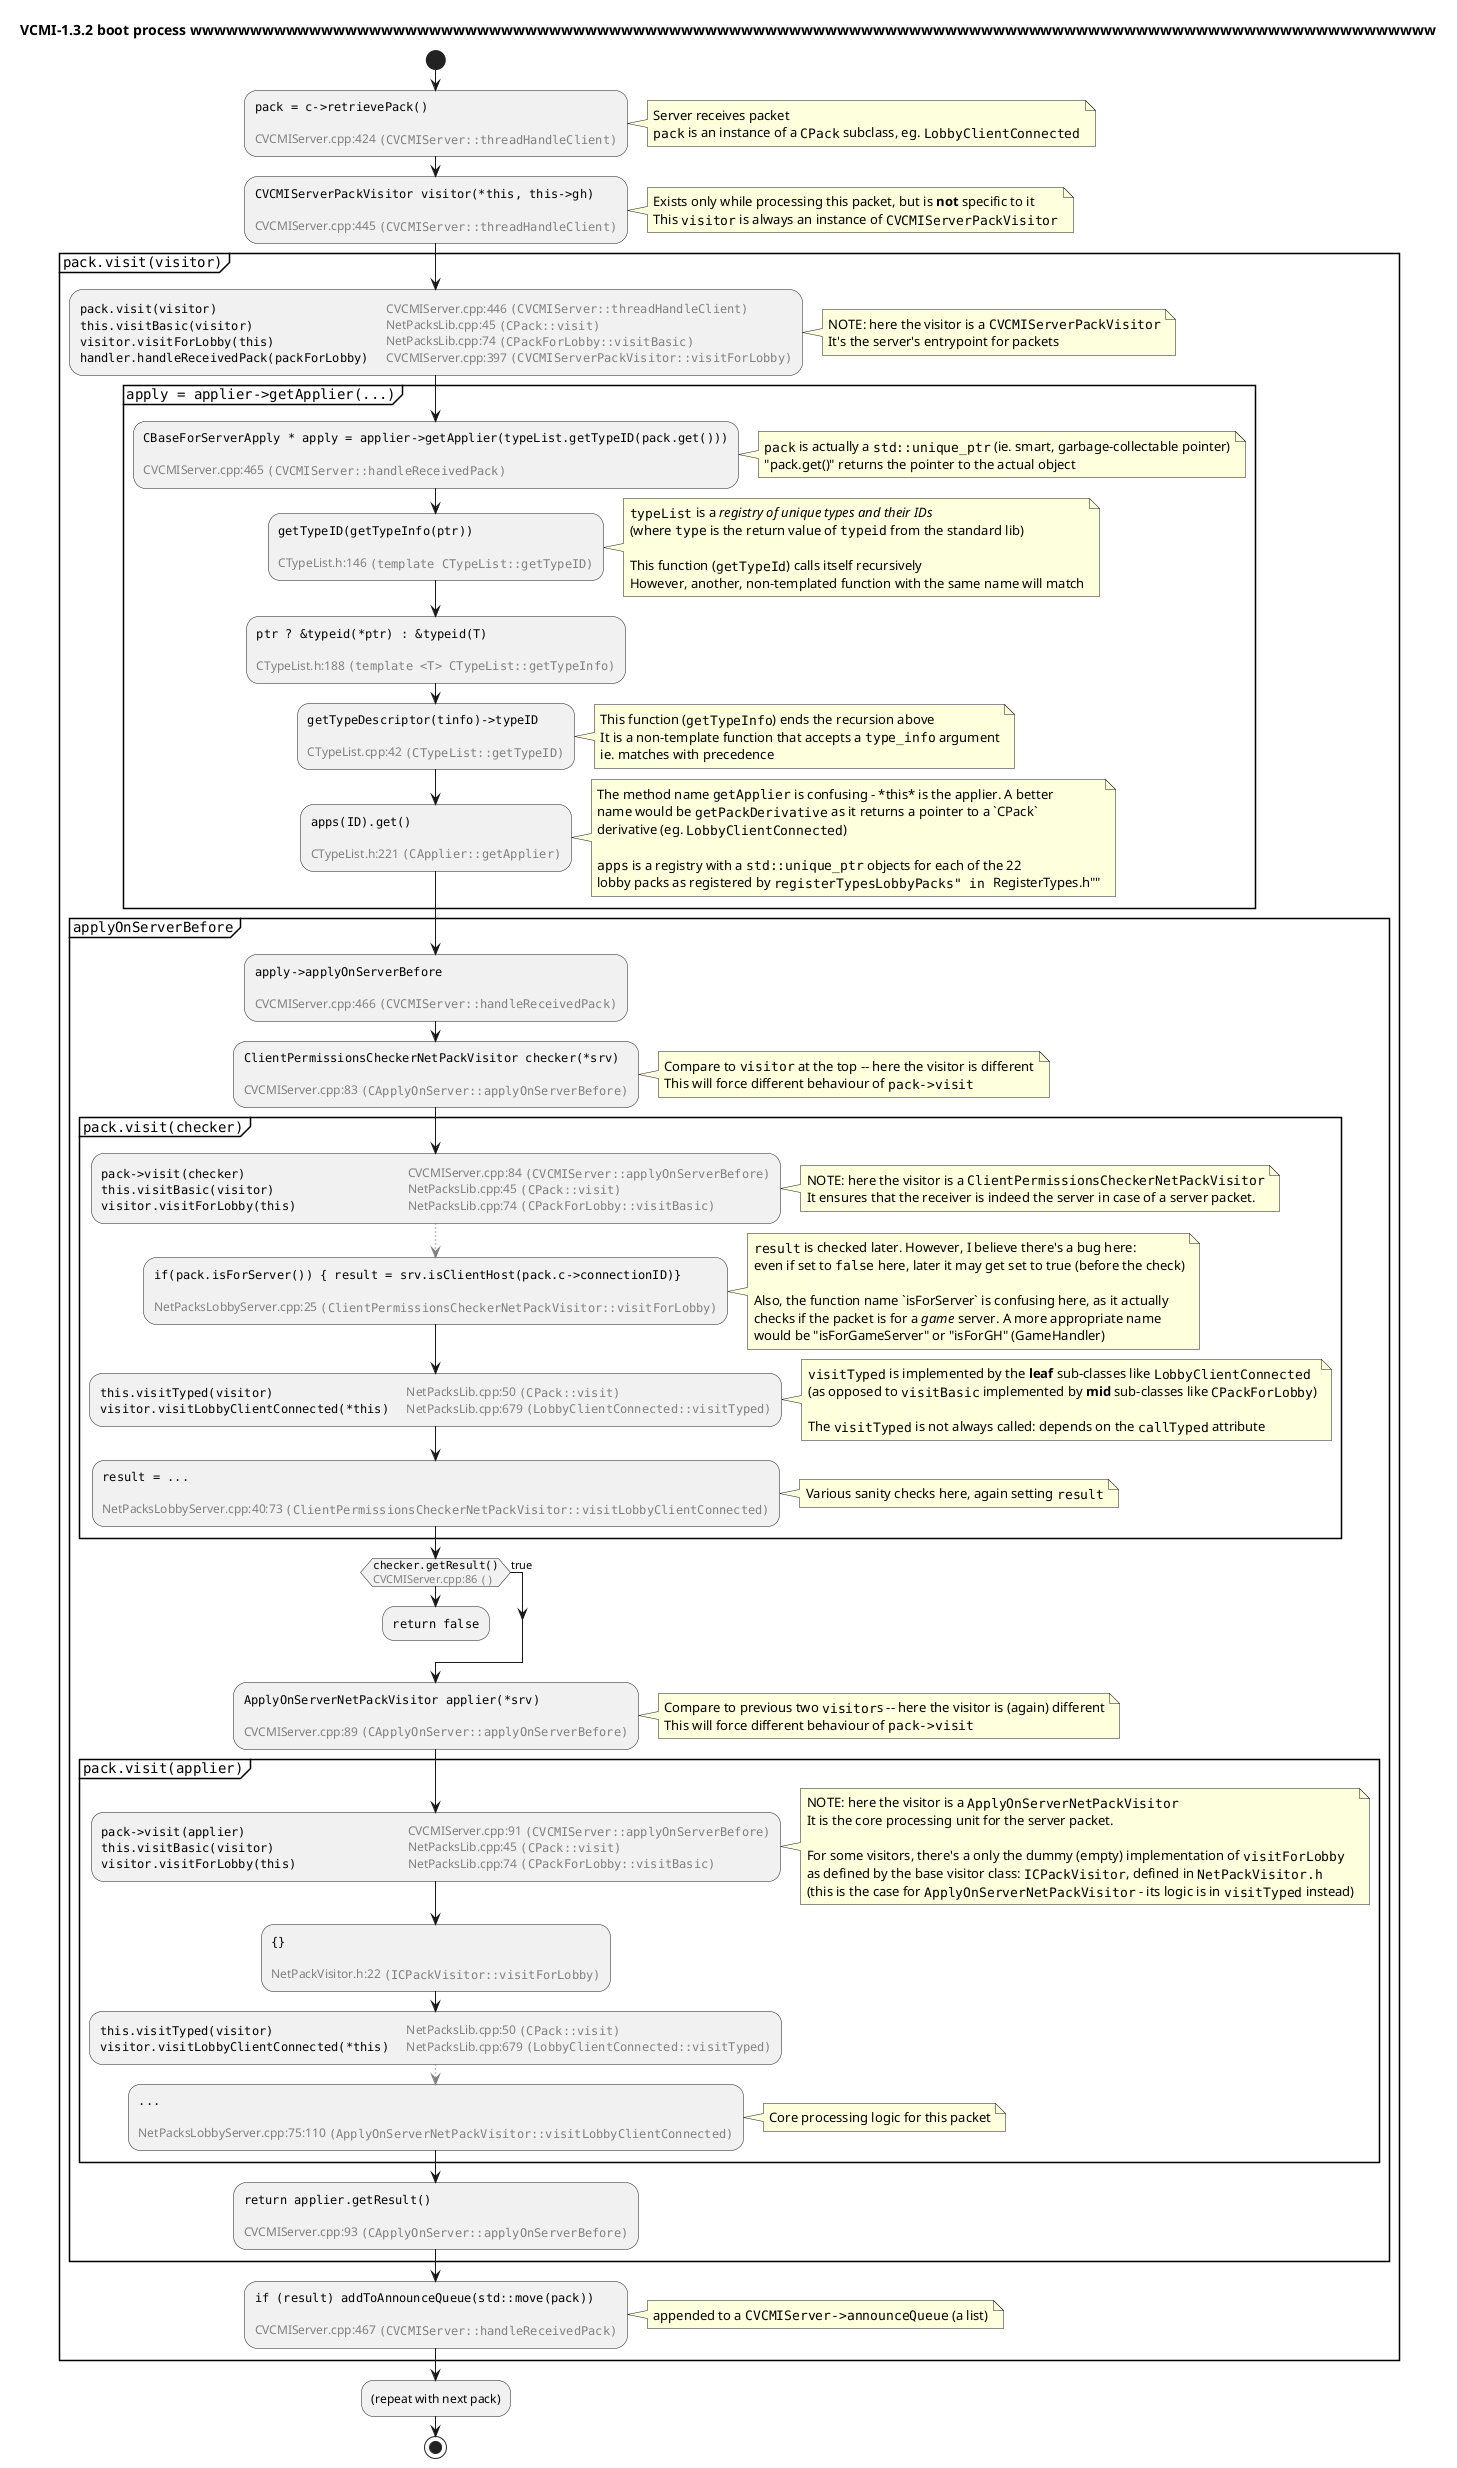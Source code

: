 @startuml "vcmi-1.32-routing"

skinparam defaultTextAlignment center

title "VCMI-1.3.2 packet routing"

' use "w"s to stretch image (VS code preview does not show full diagram)
title "VCMI-1.3.2 boot process wwwwwwwwwwwwwwwwwwwwwwwwwwwwwwwwwwwwwwwwwwwwwwwwwwwwwwwwwwwwwwwwwwwwwwwwwwwwwwwwwwwwwwwwwwwwwwwwwwwwwwww"

!procedure $node($code, $file, $line, $fun)
  :""$code""

  <font color="gray">$file:$line ""($fun)""</font>;
!endprocedure

!function $src($loc, $fun) return "<font color=gray>"+$loc+" "+"<font:monospaced>("+$fun+")</font>"
!function $ms($txt) return "<font:monospaced>"+$txt+"</font>"

skinparam DefaultTextAlignment left

start
$node("pack = c->retrievePack()", "CVCMIServer.cpp", 424, "CVCMIServer::threadHandleClient")
note right
Server receives packet
""pack"" is an instance of a ""CPack"" subclass, eg. ""LobbyClientConnected""
end note

$node("CVCMIServerPackVisitor visitor(*this, this->gh)", "CVCMIServer.cpp", 445, "CVCMIServer::threadHandleClient")
note right
Exists only while processing this packet, but is **not** specific to it
This ""visitor"" is always an instance of ""CVCMIServerPackVisitor""
end note

partition $ms("pack.visit(visitor)") {
  :""pack.visit(visitor)                       "" $src("CVCMIServer.cpp:446", "CVCMIServer::threadHandleClient")
  ""this.visitBasic(visitor)                  "" $src("NetPacksLib.cpp:45", "CPack::visit")
  ""visitor.visitForLobby(this)               "" $src("NetPacksLib.cpp:74", "CPackForLobby::visitBasic")
  ""handler.handleReceivedPack(packForLobby)  "" $src("CVCMIServer.cpp:397", "CVCMIServerPackVisitor::visitForLobby");

  note right
  NOTE: here the visitor is a ""CVCMIServerPackVisitor""
  It's the server's entrypoint for packets
  end note

  partition $ms("apply = applier->getApplier(...)") {
    $node("CBaseForServerApply * apply = applier->getApplier(typeList.getTypeID(pack.get()))", "CVCMIServer.cpp", 465, "CVCMIServer::handleReceivedPack")
    note right
    ""pack"" is actually a ""std::unique_ptr"" (ie. smart, garbage-collectable pointer)
    "pack.get()" returns the pointer to the actual object
    end note

    $node("getTypeID(getTypeInfo(ptr))", "CTypeList.h", 146, "template CTypeList::getTypeID")
    note right
    ""typeList"" is a //registry of unique types and their IDs//
    (where ""type"" is the return value of ""typeid"" from the standard lib)

    This function (""getTypeId"") calls itself recursively
    However, another, non-templated function with the same name will match
    end note

    $node("ptr ? &typeid(*ptr) : &typeid(T)", "CTypeList.h", 188, "template <T> CTypeList::getTypeInfo")

    $node("getTypeDescriptor(tinfo)->typeID", "CTypeList.cpp", 42, "CTypeList::getTypeID")
    note right
    This function (""getTypeInfo"") ends the recursion above
    It is a non-template function that accepts a ""type_info"" argument
    ie. matches with precedence
    end note

    $node("apps(ID).get()", "CTypeList.h", 221, "CApplier::getApplier")
    note right
    The method name ""getApplier"" is confusing - *this* is the applier. A better
    name would be ""getPackDerivative"" as it returns a pointer to a `CPack`
    derivative (eg. ""LobbyClientConnected"")

    ""apps"" is a registry with a ""std::unique_ptr"" objects for each of the 22
    lobby packs as registered by ""registerTypesLobbyPacks" in ""RegisterTypes.h""
    end note
  }

  partition $ms("applyOnServerBefore") {
    $node("apply->applyOnServerBefore", "CVCMIServer.cpp", 466, "CVCMIServer::handleReceivedPack")

    $node("ClientPermissionsCheckerNetPackVisitor checker(*srv)", "CVCMIServer.cpp", 83, "CApplyOnServer::applyOnServerBefore")
    note right
    Compare to ""visitor"" at the top -- here the visitor is different
    This will force different behaviour of ""pack->visit""
    end note

    partition $ms("pack.visit(checker)") {
      :""pack->visit(checker)                      "" $src("CVCMIServer.cpp:84", "CVCMIServer::applyOnServerBefore")
      ""this.visitBasic(visitor)                  "" $src("NetPacksLib.cpp:45", "CPack::visit")
      ""visitor.visitForLobby(this)               "" $src("NetPacksLib.cpp:74", "CPackForLobby::visitBasic");

      note right
      NOTE: here the visitor is a ""ClientPermissionsCheckerNetPackVisitor""
      It ensures that the receiver is indeed the server in case of a server packet.
      end note

      -[#gray,dotted]->

      $node("if(pack.isForServer()) { result = srv.isClientHost(pack.c->connectionID)}", "NetPacksLobbyServer.cpp", 25, "ClientPermissionsCheckerNetPackVisitor::visitForLobby")

      note right
      ""result"" is checked later. However, I believe there's a bug here:
      even if set to ""false"" here, later it may get set to true (before the check)

      Also, the function name `isForServer` is confusing here, as it actually
      checks if the packet is for a //game// server. A more appropriate name
      would be "isForGameServer" or "isForGH" (GameHandler)
      end note

      :""this.visitTyped(visitor)                  "" $src("NetPacksLib.cpp:50", "CPack::visit")
      ""visitor.visitLobbyClientConnected(*this)  "" $src("NetPacksLib.cpp:679", "LobbyClientConnected::visitTyped");

      note right
      ""visitTyped"" is implemented by the **leaf** sub-classes like ""LobbyClientConnected""
      (as opposed to ""visitBasic"" implemented by **mid** sub-classes like ""CPackForLobby"")

      The ""visitTyped"" is not always called: depends on the ""callTyped"" attribute
      end note

      $node("result = ...", "NetPacksLobbyServer.cpp", "40:73", "ClientPermissionsCheckerNetPackVisitor::visitLobbyClientConnected")
      note right
      Various sanity checks here, again setting ""result""
      end note
    }

    if (""checker.getResult()""\n$src("CVCMIServer.cpp:86", "")) then
      :""return false"";
      kill
      else (true)
    endif

    $node("ApplyOnServerNetPackVisitor applier(*srv)", "CVCMIServer.cpp", 89, "CApplyOnServer::applyOnServerBefore")
    note right
    Compare to previous two ""visitor""s -- here the visitor is (again) different
    This will force different behaviour of ""pack->visit""
    end note

    partition $ms("pack.visit(applier)") {
      :""pack->visit(applier)                      "" $src("CVCMIServer.cpp:91", "CVCMIServer::applyOnServerBefore")
      ""this.visitBasic(visitor)                  "" $src("NetPacksLib.cpp:45", "CPack::visit")
      ""visitor.visitForLobby(this)               "" $src("NetPacksLib.cpp:74", "CPackForLobby::visitBasic");

      note right
      NOTE: here the visitor is a ""ApplyOnServerNetPackVisitor""
      It is the core processing unit for the server packet.

      For some visitors, there's a only the dummy (empty) implementation of ""visitForLobby""
      as defined by the base visitor class: ""ICPackVisitor"", defined in ""NetPackVisitor.h""
      (this is the case for ""ApplyOnServerNetPackVisitor"" - its logic is in ""visitTyped"" instead)
      end note

      $node("{}", "NetPackVisitor.h", 22, "ICPackVisitor::visitForLobby")

      :""this.visitTyped(visitor)                  "" $src("NetPacksLib.cpp:50", "CPack::visit")
      ""visitor.visitLobbyClientConnected(*this)  "" $src("NetPacksLib.cpp:679", "LobbyClientConnected::visitTyped");

      -[#gray,dotted]->

      $node("...", "NetPacksLobbyServer.cpp", "75:110", "ApplyOnServerNetPackVisitor::visitLobbyClientConnected")
      note right
      Core processing logic for this packet
      end note
    }

    $node("return applier.getResult()", "CVCMIServer.cpp", 93, "CApplyOnServer::applyOnServerBefore")
  }

  $node("if (result) addToAnnounceQueue(std::move(pack))", "CVCMIServer.cpp", 467, "CVCMIServer::handleReceivedPack")

  note right
  appended to a ""CVCMIServer->announceQueue"" (a list)
  end note
}
:(repeat with next pack);
stop
@enduml
